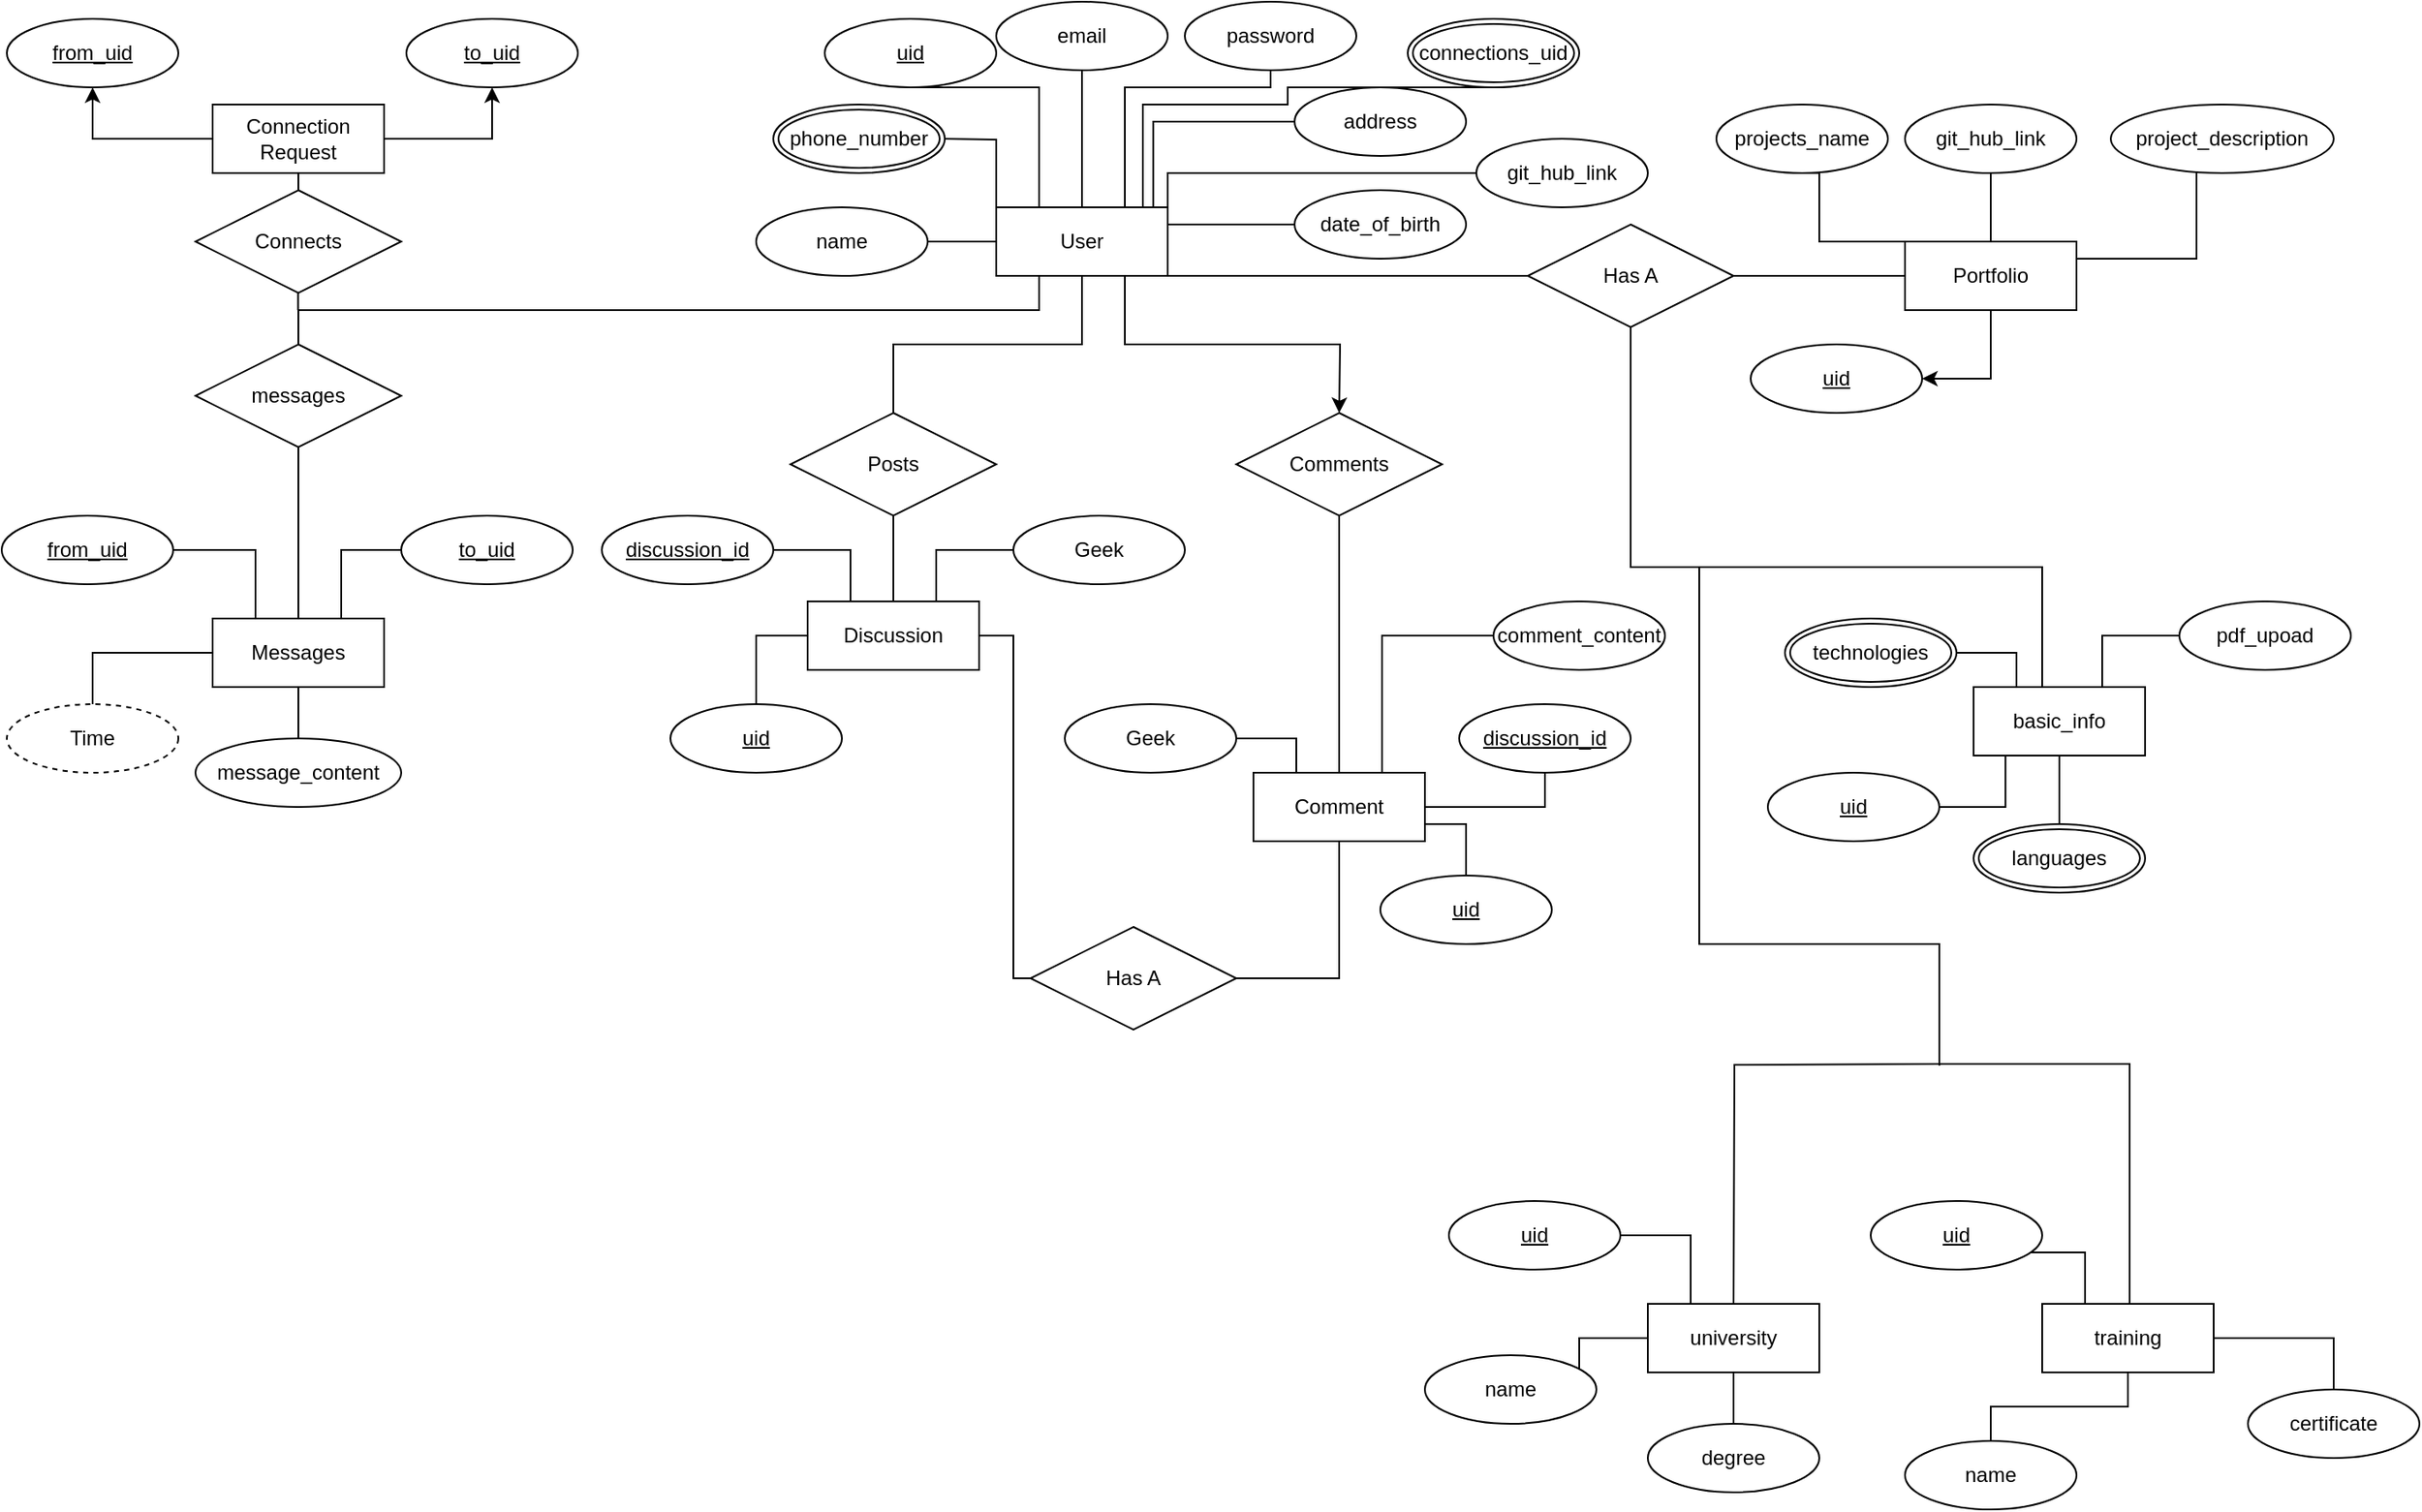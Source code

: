 <mxfile version="21.3.7" type="device">
  <diagram name="Page-1" id="XXXXXXX">
    <mxGraphModel dx="2327" dy="797" grid="1" gridSize="10" guides="1" tooltips="1" connect="1" arrows="1" fold="1" page="1" pageScale="1" pageWidth="827" pageHeight="1169" math="0" shadow="0">
      <root>
        <mxCell id="0" />
        <mxCell id="1" parent="0" />
        <mxCell id="LQN9AWiPK_mMYHDn1PlT-36" style="edgeStyle=orthogonalEdgeStyle;rounded=0;orthogonalLoop=1;jettySize=auto;html=1;endArrow=none;endFill=0;" edge="1" parent="1" source="LQN9AWiPK_mMYHDn1PlT-14" target="LQN9AWiPK_mMYHDn1PlT-35">
          <mxGeometry relative="1" as="geometry" />
        </mxCell>
        <mxCell id="LQN9AWiPK_mMYHDn1PlT-45" style="edgeStyle=orthogonalEdgeStyle;rounded=0;orthogonalLoop=1;jettySize=auto;html=1;exitX=0.75;exitY=1;exitDx=0;exitDy=0;" edge="1" parent="1" source="LQN9AWiPK_mMYHDn1PlT-14">
          <mxGeometry relative="1" as="geometry">
            <mxPoint x="390" y="250" as="targetPoint" />
          </mxGeometry>
        </mxCell>
        <mxCell id="LQN9AWiPK_mMYHDn1PlT-60" style="edgeStyle=orthogonalEdgeStyle;rounded=0;orthogonalLoop=1;jettySize=auto;html=1;exitX=1;exitY=0.5;exitDx=0;exitDy=0;" edge="1" parent="1" source="LQN9AWiPK_mMYHDn1PlT-61">
          <mxGeometry relative="1" as="geometry">
            <mxPoint x="600" y="170" as="targetPoint" />
            <Array as="points">
              <mxPoint x="290" y="170" />
              <mxPoint x="560" y="170" />
            </Array>
          </mxGeometry>
        </mxCell>
        <mxCell id="LQN9AWiPK_mMYHDn1PlT-130" style="edgeStyle=orthogonalEdgeStyle;rounded=0;orthogonalLoop=1;jettySize=auto;html=1;exitX=0.25;exitY=1;exitDx=0;exitDy=0;entryX=0.5;entryY=0;entryDx=0;entryDy=0;endArrow=none;endFill=0;" edge="1" parent="1" source="LQN9AWiPK_mMYHDn1PlT-14" target="LQN9AWiPK_mMYHDn1PlT-132">
          <mxGeometry relative="1" as="geometry">
            <mxPoint x="-290" y="210" as="targetPoint" />
            <Array as="points">
              <mxPoint x="215" y="190" />
              <mxPoint x="-217" y="190" />
            </Array>
          </mxGeometry>
        </mxCell>
        <mxCell id="LQN9AWiPK_mMYHDn1PlT-14" value="User" style="whiteSpace=wrap;html=1;align=center;" vertex="1" parent="1">
          <mxGeometry x="190" y="130" width="100" height="40" as="geometry" />
        </mxCell>
        <mxCell id="LQN9AWiPK_mMYHDn1PlT-16" style="edgeStyle=orthogonalEdgeStyle;rounded=0;orthogonalLoop=1;jettySize=auto;html=1;endArrow=none;endFill=0;" edge="1" parent="1" source="LQN9AWiPK_mMYHDn1PlT-15" target="LQN9AWiPK_mMYHDn1PlT-14">
          <mxGeometry relative="1" as="geometry" />
        </mxCell>
        <mxCell id="LQN9AWiPK_mMYHDn1PlT-15" value="name" style="ellipse;whiteSpace=wrap;html=1;align=center;" vertex="1" parent="1">
          <mxGeometry x="50" y="130" width="100" height="40" as="geometry" />
        </mxCell>
        <mxCell id="LQN9AWiPK_mMYHDn1PlT-18" style="edgeStyle=orthogonalEdgeStyle;rounded=0;orthogonalLoop=1;jettySize=auto;html=1;entryX=0;entryY=0;entryDx=0;entryDy=0;endArrow=none;endFill=0;" edge="1" parent="1" target="LQN9AWiPK_mMYHDn1PlT-14">
          <mxGeometry relative="1" as="geometry">
            <mxPoint x="160.0" y="90.034" as="sourcePoint" />
          </mxGeometry>
        </mxCell>
        <mxCell id="LQN9AWiPK_mMYHDn1PlT-23" style="edgeStyle=orthogonalEdgeStyle;rounded=0;orthogonalLoop=1;jettySize=auto;html=1;entryX=0.25;entryY=0;entryDx=0;entryDy=0;endArrow=none;endFill=0;" edge="1" parent="1" source="LQN9AWiPK_mMYHDn1PlT-19" target="LQN9AWiPK_mMYHDn1PlT-14">
          <mxGeometry relative="1" as="geometry">
            <Array as="points">
              <mxPoint x="215" y="60" />
            </Array>
          </mxGeometry>
        </mxCell>
        <mxCell id="LQN9AWiPK_mMYHDn1PlT-19" value="&lt;u&gt;uid&lt;/u&gt;" style="ellipse;whiteSpace=wrap;html=1;align=center;" vertex="1" parent="1">
          <mxGeometry x="90" y="20" width="100" height="40" as="geometry" />
        </mxCell>
        <mxCell id="LQN9AWiPK_mMYHDn1PlT-26" style="edgeStyle=orthogonalEdgeStyle;rounded=0;orthogonalLoop=1;jettySize=auto;html=1;endArrow=none;endFill=0;" edge="1" parent="1" source="LQN9AWiPK_mMYHDn1PlT-24" target="LQN9AWiPK_mMYHDn1PlT-14">
          <mxGeometry relative="1" as="geometry">
            <Array as="points">
              <mxPoint x="240" y="70" />
              <mxPoint x="240" y="70" />
            </Array>
          </mxGeometry>
        </mxCell>
        <mxCell id="LQN9AWiPK_mMYHDn1PlT-24" value="email" style="ellipse;whiteSpace=wrap;html=1;align=center;" vertex="1" parent="1">
          <mxGeometry x="190" y="10" width="100" height="40" as="geometry" />
        </mxCell>
        <mxCell id="LQN9AWiPK_mMYHDn1PlT-27" style="edgeStyle=orthogonalEdgeStyle;rounded=0;orthogonalLoop=1;jettySize=auto;html=1;entryX=0.75;entryY=0;entryDx=0;entryDy=0;endArrow=none;endFill=0;" edge="1" parent="1" source="LQN9AWiPK_mMYHDn1PlT-25" target="LQN9AWiPK_mMYHDn1PlT-14">
          <mxGeometry relative="1" as="geometry">
            <Array as="points">
              <mxPoint x="350" y="60" />
              <mxPoint x="265" y="60" />
            </Array>
          </mxGeometry>
        </mxCell>
        <mxCell id="LQN9AWiPK_mMYHDn1PlT-25" value="password" style="ellipse;whiteSpace=wrap;html=1;align=center;" vertex="1" parent="1">
          <mxGeometry x="300" y="10" width="100" height="40" as="geometry" />
        </mxCell>
        <mxCell id="LQN9AWiPK_mMYHDn1PlT-29" style="edgeStyle=orthogonalEdgeStyle;rounded=0;orthogonalLoop=1;jettySize=auto;html=1;entryX=0.916;entryY=0.004;entryDx=0;entryDy=0;entryPerimeter=0;endArrow=none;endFill=0;" edge="1" parent="1" source="LQN9AWiPK_mMYHDn1PlT-28" target="LQN9AWiPK_mMYHDn1PlT-14">
          <mxGeometry relative="1" as="geometry" />
        </mxCell>
        <mxCell id="LQN9AWiPK_mMYHDn1PlT-28" value="address" style="ellipse;whiteSpace=wrap;html=1;align=center;" vertex="1" parent="1">
          <mxGeometry x="364" y="60" width="100" height="40" as="geometry" />
        </mxCell>
        <mxCell id="LQN9AWiPK_mMYHDn1PlT-32" style="edgeStyle=orthogonalEdgeStyle;rounded=0;orthogonalLoop=1;jettySize=auto;html=1;entryX=1;entryY=0.25;entryDx=0;entryDy=0;endArrow=none;endFill=0;" edge="1" parent="1" source="LQN9AWiPK_mMYHDn1PlT-30" target="LQN9AWiPK_mMYHDn1PlT-14">
          <mxGeometry relative="1" as="geometry" />
        </mxCell>
        <mxCell id="LQN9AWiPK_mMYHDn1PlT-30" value="date_of_birth" style="ellipse;whiteSpace=wrap;html=1;align=center;" vertex="1" parent="1">
          <mxGeometry x="364" y="120" width="100" height="40" as="geometry" />
        </mxCell>
        <mxCell id="LQN9AWiPK_mMYHDn1PlT-34" value="phone_number" style="ellipse;shape=doubleEllipse;margin=3;whiteSpace=wrap;html=1;align=center;" vertex="1" parent="1">
          <mxGeometry x="60" y="70" width="100" height="40" as="geometry" />
        </mxCell>
        <mxCell id="LQN9AWiPK_mMYHDn1PlT-40" style="edgeStyle=orthogonalEdgeStyle;rounded=0;orthogonalLoop=1;jettySize=auto;html=1;endArrow=none;endFill=0;" edge="1" parent="1" source="LQN9AWiPK_mMYHDn1PlT-35" target="LQN9AWiPK_mMYHDn1PlT-39">
          <mxGeometry relative="1" as="geometry" />
        </mxCell>
        <mxCell id="LQN9AWiPK_mMYHDn1PlT-35" value="Posts" style="shape=rhombus;perimeter=rhombusPerimeter;whiteSpace=wrap;html=1;align=center;" vertex="1" parent="1">
          <mxGeometry x="70" y="250" width="120" height="60" as="geometry" />
        </mxCell>
        <mxCell id="LQN9AWiPK_mMYHDn1PlT-39" value="Discussion" style="whiteSpace=wrap;html=1;align=center;" vertex="1" parent="1">
          <mxGeometry x="80" y="360" width="100" height="40" as="geometry" />
        </mxCell>
        <mxCell id="LQN9AWiPK_mMYHDn1PlT-42" style="edgeStyle=orthogonalEdgeStyle;rounded=0;orthogonalLoop=1;jettySize=auto;html=1;entryX=0.75;entryY=0;entryDx=0;entryDy=0;endArrow=none;endFill=0;" edge="1" parent="1" source="LQN9AWiPK_mMYHDn1PlT-41" target="LQN9AWiPK_mMYHDn1PlT-39">
          <mxGeometry relative="1" as="geometry" />
        </mxCell>
        <mxCell id="LQN9AWiPK_mMYHDn1PlT-41" value="Geek" style="ellipse;whiteSpace=wrap;html=1;align=center;" vertex="1" parent="1">
          <mxGeometry x="200" y="310" width="100" height="40" as="geometry" />
        </mxCell>
        <mxCell id="LQN9AWiPK_mMYHDn1PlT-48" style="edgeStyle=orthogonalEdgeStyle;rounded=0;orthogonalLoop=1;jettySize=auto;html=1;endArrow=none;endFill=0;" edge="1" parent="1" source="LQN9AWiPK_mMYHDn1PlT-46" target="LQN9AWiPK_mMYHDn1PlT-47">
          <mxGeometry relative="1" as="geometry" />
        </mxCell>
        <mxCell id="LQN9AWiPK_mMYHDn1PlT-46" value="Comments" style="shape=rhombus;perimeter=rhombusPerimeter;whiteSpace=wrap;html=1;align=center;" vertex="1" parent="1">
          <mxGeometry x="330" y="250" width="120" height="60" as="geometry" />
        </mxCell>
        <mxCell id="LQN9AWiPK_mMYHDn1PlT-50" style="edgeStyle=orthogonalEdgeStyle;rounded=0;orthogonalLoop=1;jettySize=auto;html=1;entryX=0.5;entryY=1;entryDx=0;entryDy=0;endArrow=none;endFill=0;" edge="1" parent="1" source="LQN9AWiPK_mMYHDn1PlT-47" target="LQN9AWiPK_mMYHDn1PlT-49">
          <mxGeometry relative="1" as="geometry" />
        </mxCell>
        <mxCell id="LQN9AWiPK_mMYHDn1PlT-52" style="edgeStyle=orthogonalEdgeStyle;rounded=0;orthogonalLoop=1;jettySize=auto;html=1;exitX=0.75;exitY=0;exitDx=0;exitDy=0;" edge="1" parent="1" source="LQN9AWiPK_mMYHDn1PlT-47">
          <mxGeometry relative="1" as="geometry">
            <mxPoint x="490" y="380" as="targetPoint" />
            <Array as="points">
              <mxPoint x="415" y="380" />
              <mxPoint x="480" y="380" />
            </Array>
          </mxGeometry>
        </mxCell>
        <mxCell id="LQN9AWiPK_mMYHDn1PlT-55" style="edgeStyle=orthogonalEdgeStyle;rounded=0;orthogonalLoop=1;jettySize=auto;html=1;exitX=0.25;exitY=0;exitDx=0;exitDy=0;entryX=1;entryY=0.5;entryDx=0;entryDy=0;endArrow=none;endFill=0;" edge="1" parent="1" source="LQN9AWiPK_mMYHDn1PlT-47" target="LQN9AWiPK_mMYHDn1PlT-54">
          <mxGeometry relative="1" as="geometry" />
        </mxCell>
        <mxCell id="LQN9AWiPK_mMYHDn1PlT-47" value="Comment" style="whiteSpace=wrap;html=1;align=center;" vertex="1" parent="1">
          <mxGeometry x="340" y="460" width="100" height="40" as="geometry" />
        </mxCell>
        <mxCell id="LQN9AWiPK_mMYHDn1PlT-49" value="&lt;u&gt;discussion_id&lt;/u&gt;" style="ellipse;whiteSpace=wrap;html=1;align=center;" vertex="1" parent="1">
          <mxGeometry x="460" y="420" width="100" height="40" as="geometry" />
        </mxCell>
        <mxCell id="LQN9AWiPK_mMYHDn1PlT-53" value="comment_content" style="ellipse;whiteSpace=wrap;html=1;align=center;" vertex="1" parent="1">
          <mxGeometry x="480" y="360" width="100" height="40" as="geometry" />
        </mxCell>
        <mxCell id="LQN9AWiPK_mMYHDn1PlT-54" value="Geek" style="ellipse;whiteSpace=wrap;html=1;align=center;" vertex="1" parent="1">
          <mxGeometry x="230" y="420" width="100" height="40" as="geometry" />
        </mxCell>
        <mxCell id="LQN9AWiPK_mMYHDn1PlT-58" value="" style="edgeStyle=orthogonalEdgeStyle;rounded=0;orthogonalLoop=1;jettySize=auto;html=1;entryX=0;entryY=0.5;entryDx=0;entryDy=0;endArrow=none;endFill=0;" edge="1" parent="1" source="LQN9AWiPK_mMYHDn1PlT-39" target="LQN9AWiPK_mMYHDn1PlT-57">
          <mxGeometry relative="1" as="geometry">
            <mxPoint x="390" y="500" as="targetPoint" />
            <mxPoint x="120" y="400" as="sourcePoint" />
            <Array as="points">
              <mxPoint x="200" y="380" />
              <mxPoint x="200" y="580" />
            </Array>
          </mxGeometry>
        </mxCell>
        <mxCell id="LQN9AWiPK_mMYHDn1PlT-59" style="edgeStyle=orthogonalEdgeStyle;rounded=0;orthogonalLoop=1;jettySize=auto;html=1;entryX=0.5;entryY=1;entryDx=0;entryDy=0;endArrow=none;endFill=0;" edge="1" parent="1" source="LQN9AWiPK_mMYHDn1PlT-57" target="LQN9AWiPK_mMYHDn1PlT-47">
          <mxGeometry relative="1" as="geometry" />
        </mxCell>
        <mxCell id="LQN9AWiPK_mMYHDn1PlT-57" value="Has A" style="shape=rhombus;perimeter=rhombusPerimeter;whiteSpace=wrap;html=1;align=center;" vertex="1" parent="1">
          <mxGeometry x="210" y="550" width="120" height="60" as="geometry" />
        </mxCell>
        <mxCell id="LQN9AWiPK_mMYHDn1PlT-64" style="edgeStyle=orthogonalEdgeStyle;rounded=0;orthogonalLoop=1;jettySize=auto;html=1;endArrow=none;endFill=0;" edge="1" parent="1" source="LQN9AWiPK_mMYHDn1PlT-61" target="LQN9AWiPK_mMYHDn1PlT-63">
          <mxGeometry relative="1" as="geometry" />
        </mxCell>
        <mxCell id="LQN9AWiPK_mMYHDn1PlT-75" style="edgeStyle=orthogonalEdgeStyle;rounded=0;orthogonalLoop=1;jettySize=auto;html=1;entryX=0;entryY=0.5;entryDx=0;entryDy=0;" edge="1" parent="1" source="LQN9AWiPK_mMYHDn1PlT-61" target="LQN9AWiPK_mMYHDn1PlT-74">
          <mxGeometry relative="1" as="geometry">
            <Array as="points">
              <mxPoint x="560" y="340" />
              <mxPoint x="800" y="340" />
              <mxPoint x="800" y="430" />
            </Array>
          </mxGeometry>
        </mxCell>
        <mxCell id="LQN9AWiPK_mMYHDn1PlT-61" value="Has A" style="shape=rhombus;perimeter=rhombusPerimeter;whiteSpace=wrap;html=1;align=center;" vertex="1" parent="1">
          <mxGeometry x="500" y="140" width="120" height="60" as="geometry" />
        </mxCell>
        <mxCell id="LQN9AWiPK_mMYHDn1PlT-69" style="edgeStyle=orthogonalEdgeStyle;rounded=0;orthogonalLoop=1;jettySize=auto;html=1;exitX=0.25;exitY=0;exitDx=0;exitDy=0;entryX=0.5;entryY=1;entryDx=0;entryDy=0;endArrow=none;endFill=0;" edge="1" parent="1" source="LQN9AWiPK_mMYHDn1PlT-63" target="LQN9AWiPK_mMYHDn1PlT-68">
          <mxGeometry relative="1" as="geometry">
            <Array as="points">
              <mxPoint x="670" y="150" />
              <mxPoint x="670" y="110" />
            </Array>
          </mxGeometry>
        </mxCell>
        <mxCell id="LQN9AWiPK_mMYHDn1PlT-120" style="edgeStyle=orthogonalEdgeStyle;rounded=0;orthogonalLoop=1;jettySize=auto;html=1;entryX=1;entryY=0.5;entryDx=0;entryDy=0;" edge="1" parent="1" source="LQN9AWiPK_mMYHDn1PlT-63" target="LQN9AWiPK_mMYHDn1PlT-119">
          <mxGeometry relative="1" as="geometry" />
        </mxCell>
        <mxCell id="LQN9AWiPK_mMYHDn1PlT-63" value="Portfolio" style="whiteSpace=wrap;html=1;align=center;" vertex="1" parent="1">
          <mxGeometry x="720" y="150" width="100" height="40" as="geometry" />
        </mxCell>
        <mxCell id="LQN9AWiPK_mMYHDn1PlT-67" style="edgeStyle=orthogonalEdgeStyle;rounded=0;orthogonalLoop=1;jettySize=auto;html=1;entryX=1.001;entryY=0.016;entryDx=0;entryDy=0;entryPerimeter=0;endArrow=none;endFill=0;" edge="1" parent="1" source="LQN9AWiPK_mMYHDn1PlT-65" target="LQN9AWiPK_mMYHDn1PlT-14">
          <mxGeometry relative="1" as="geometry">
            <Array as="points">
              <mxPoint x="290" y="110" />
              <mxPoint x="290" y="131" />
            </Array>
          </mxGeometry>
        </mxCell>
        <mxCell id="LQN9AWiPK_mMYHDn1PlT-65" value="git_hub_link" style="ellipse;whiteSpace=wrap;html=1;align=center;" vertex="1" parent="1">
          <mxGeometry x="470" y="90" width="100" height="40" as="geometry" />
        </mxCell>
        <mxCell id="LQN9AWiPK_mMYHDn1PlT-68" value="projects_name" style="ellipse;whiteSpace=wrap;html=1;align=center;" vertex="1" parent="1">
          <mxGeometry x="610" y="70" width="100" height="40" as="geometry" />
        </mxCell>
        <mxCell id="LQN9AWiPK_mMYHDn1PlT-71" style="edgeStyle=orthogonalEdgeStyle;rounded=0;orthogonalLoop=1;jettySize=auto;html=1;endArrow=none;endFill=0;" edge="1" parent="1" source="LQN9AWiPK_mMYHDn1PlT-70" target="LQN9AWiPK_mMYHDn1PlT-63">
          <mxGeometry relative="1" as="geometry" />
        </mxCell>
        <mxCell id="LQN9AWiPK_mMYHDn1PlT-70" value="git_hub_link" style="ellipse;whiteSpace=wrap;html=1;align=center;" vertex="1" parent="1">
          <mxGeometry x="720" y="70" width="100" height="40" as="geometry" />
        </mxCell>
        <mxCell id="LQN9AWiPK_mMYHDn1PlT-73" style="edgeStyle=orthogonalEdgeStyle;rounded=0;orthogonalLoop=1;jettySize=auto;html=1;entryX=1;entryY=0.25;entryDx=0;entryDy=0;endArrow=none;endFill=0;" edge="1" parent="1" source="LQN9AWiPK_mMYHDn1PlT-72" target="LQN9AWiPK_mMYHDn1PlT-63">
          <mxGeometry relative="1" as="geometry">
            <Array as="points">
              <mxPoint x="890" y="160" />
            </Array>
          </mxGeometry>
        </mxCell>
        <mxCell id="LQN9AWiPK_mMYHDn1PlT-72" value="project_description" style="ellipse;whiteSpace=wrap;html=1;align=center;" vertex="1" parent="1">
          <mxGeometry x="840" y="70" width="130" height="40" as="geometry" />
        </mxCell>
        <mxCell id="LQN9AWiPK_mMYHDn1PlT-91" style="edgeStyle=orthogonalEdgeStyle;rounded=0;orthogonalLoop=1;jettySize=auto;html=1;endArrow=none;endFill=0;" edge="1" parent="1" source="LQN9AWiPK_mMYHDn1PlT-74">
          <mxGeometry relative="1" as="geometry">
            <mxPoint x="740" y="630" as="targetPoint" />
            <Array as="points">
              <mxPoint x="800" y="340" />
              <mxPoint x="600" y="340" />
              <mxPoint x="600" y="560" />
              <mxPoint x="740" y="560" />
            </Array>
          </mxGeometry>
        </mxCell>
        <mxCell id="LQN9AWiPK_mMYHDn1PlT-74" value="basic_info" style="whiteSpace=wrap;html=1;align=center;" vertex="1" parent="1">
          <mxGeometry x="760" y="410" width="100" height="40" as="geometry" />
        </mxCell>
        <mxCell id="LQN9AWiPK_mMYHDn1PlT-112" style="edgeStyle=orthogonalEdgeStyle;rounded=0;orthogonalLoop=1;jettySize=auto;html=1;entryX=0.75;entryY=0;entryDx=0;entryDy=0;endArrow=none;endFill=0;" edge="1" parent="1" source="LQN9AWiPK_mMYHDn1PlT-83" target="LQN9AWiPK_mMYHDn1PlT-74">
          <mxGeometry relative="1" as="geometry" />
        </mxCell>
        <mxCell id="LQN9AWiPK_mMYHDn1PlT-83" value="pdf_upoad" style="ellipse;whiteSpace=wrap;html=1;align=center;" vertex="1" parent="1">
          <mxGeometry x="880" y="360" width="100" height="40" as="geometry" />
        </mxCell>
        <mxCell id="LQN9AWiPK_mMYHDn1PlT-113" style="edgeStyle=orthogonalEdgeStyle;rounded=0;orthogonalLoop=1;jettySize=auto;html=1;endArrow=none;endFill=0;" edge="1" parent="1" source="LQN9AWiPK_mMYHDn1PlT-85" target="LQN9AWiPK_mMYHDn1PlT-74">
          <mxGeometry relative="1" as="geometry" />
        </mxCell>
        <mxCell id="LQN9AWiPK_mMYHDn1PlT-85" value="languages" style="ellipse;shape=doubleEllipse;margin=3;whiteSpace=wrap;html=1;align=center;" vertex="1" parent="1">
          <mxGeometry x="760" y="490" width="100" height="40" as="geometry" />
        </mxCell>
        <mxCell id="LQN9AWiPK_mMYHDn1PlT-114" style="edgeStyle=orthogonalEdgeStyle;rounded=0;orthogonalLoop=1;jettySize=auto;html=1;entryX=0.25;entryY=0;entryDx=0;entryDy=0;endArrow=none;endFill=0;" edge="1" parent="1" source="LQN9AWiPK_mMYHDn1PlT-89" target="LQN9AWiPK_mMYHDn1PlT-74">
          <mxGeometry relative="1" as="geometry" />
        </mxCell>
        <mxCell id="LQN9AWiPK_mMYHDn1PlT-89" value="technologies" style="ellipse;shape=doubleEllipse;margin=3;whiteSpace=wrap;html=1;align=center;" vertex="1" parent="1">
          <mxGeometry x="650" y="370" width="100" height="40" as="geometry" />
        </mxCell>
        <mxCell id="LQN9AWiPK_mMYHDn1PlT-94" style="edgeStyle=orthogonalEdgeStyle;rounded=0;orthogonalLoop=1;jettySize=auto;html=1;endArrow=none;endFill=0;" edge="1" parent="1">
          <mxGeometry relative="1" as="geometry">
            <mxPoint x="620" y="770" as="targetPoint" />
            <mxPoint x="740" y="630" as="sourcePoint" />
          </mxGeometry>
        </mxCell>
        <mxCell id="LQN9AWiPK_mMYHDn1PlT-95" style="edgeStyle=orthogonalEdgeStyle;rounded=0;orthogonalLoop=1;jettySize=auto;html=1;endArrow=none;endFill=0;" edge="1" parent="1">
          <mxGeometry relative="1" as="geometry">
            <mxPoint x="850" y="770" as="targetPoint" />
            <mxPoint x="740" y="631" as="sourcePoint" />
            <Array as="points">
              <mxPoint x="740" y="630" />
              <mxPoint x="851" y="630" />
              <mxPoint x="851" y="770" />
            </Array>
          </mxGeometry>
        </mxCell>
        <mxCell id="LQN9AWiPK_mMYHDn1PlT-96" value="&lt;div&gt;university&lt;/div&gt;" style="whiteSpace=wrap;html=1;align=center;" vertex="1" parent="1">
          <mxGeometry x="570" y="770" width="100" height="40" as="geometry" />
        </mxCell>
        <mxCell id="LQN9AWiPK_mMYHDn1PlT-103" style="edgeStyle=orthogonalEdgeStyle;rounded=0;orthogonalLoop=1;jettySize=auto;html=1;entryX=0;entryY=0.5;entryDx=0;entryDy=0;endArrow=none;endFill=0;" edge="1" parent="1" source="LQN9AWiPK_mMYHDn1PlT-99" target="LQN9AWiPK_mMYHDn1PlT-96">
          <mxGeometry relative="1" as="geometry">
            <Array as="points">
              <mxPoint x="530" y="790" />
            </Array>
          </mxGeometry>
        </mxCell>
        <mxCell id="LQN9AWiPK_mMYHDn1PlT-99" value="name" style="ellipse;whiteSpace=wrap;html=1;align=center;" vertex="1" parent="1">
          <mxGeometry x="440" y="800" width="100" height="40" as="geometry" />
        </mxCell>
        <mxCell id="LQN9AWiPK_mMYHDn1PlT-104" style="edgeStyle=orthogonalEdgeStyle;rounded=0;orthogonalLoop=1;jettySize=auto;html=1;endArrow=none;endFill=0;" edge="1" parent="1" source="LQN9AWiPK_mMYHDn1PlT-100" target="LQN9AWiPK_mMYHDn1PlT-96">
          <mxGeometry relative="1" as="geometry" />
        </mxCell>
        <mxCell id="LQN9AWiPK_mMYHDn1PlT-100" value="degree" style="ellipse;whiteSpace=wrap;html=1;align=center;" vertex="1" parent="1">
          <mxGeometry x="570" y="840" width="100" height="40" as="geometry" />
        </mxCell>
        <mxCell id="LQN9AWiPK_mMYHDn1PlT-102" style="edgeStyle=orthogonalEdgeStyle;rounded=0;orthogonalLoop=1;jettySize=auto;html=1;entryX=0.25;entryY=0;entryDx=0;entryDy=0;endArrow=none;endFill=0;" edge="1" parent="1" source="LQN9AWiPK_mMYHDn1PlT-101" target="LQN9AWiPK_mMYHDn1PlT-96">
          <mxGeometry relative="1" as="geometry" />
        </mxCell>
        <mxCell id="LQN9AWiPK_mMYHDn1PlT-101" value="uid" style="ellipse;whiteSpace=wrap;html=1;align=center;fontStyle=4;" vertex="1" parent="1">
          <mxGeometry x="454" y="710" width="100" height="40" as="geometry" />
        </mxCell>
        <mxCell id="LQN9AWiPK_mMYHDn1PlT-108" style="edgeStyle=orthogonalEdgeStyle;rounded=0;orthogonalLoop=1;jettySize=auto;html=1;endArrow=none;endFill=0;" edge="1" parent="1" source="LQN9AWiPK_mMYHDn1PlT-105" target="LQN9AWiPK_mMYHDn1PlT-106">
          <mxGeometry relative="1" as="geometry" />
        </mxCell>
        <mxCell id="LQN9AWiPK_mMYHDn1PlT-109" style="edgeStyle=orthogonalEdgeStyle;rounded=0;orthogonalLoop=1;jettySize=auto;html=1;entryX=0.5;entryY=0;entryDx=0;entryDy=0;endArrow=none;endFill=0;" edge="1" parent="1" source="LQN9AWiPK_mMYHDn1PlT-105" target="LQN9AWiPK_mMYHDn1PlT-107">
          <mxGeometry relative="1" as="geometry" />
        </mxCell>
        <mxCell id="LQN9AWiPK_mMYHDn1PlT-105" value="training" style="whiteSpace=wrap;html=1;align=center;" vertex="1" parent="1">
          <mxGeometry x="800" y="770" width="100" height="40" as="geometry" />
        </mxCell>
        <mxCell id="LQN9AWiPK_mMYHDn1PlT-106" value="name" style="ellipse;whiteSpace=wrap;html=1;align=center;" vertex="1" parent="1">
          <mxGeometry x="720" y="850" width="100" height="40" as="geometry" />
        </mxCell>
        <mxCell id="LQN9AWiPK_mMYHDn1PlT-107" value="certificate" style="ellipse;whiteSpace=wrap;html=1;align=center;" vertex="1" parent="1">
          <mxGeometry x="920" y="820" width="100" height="40" as="geometry" />
        </mxCell>
        <mxCell id="LQN9AWiPK_mMYHDn1PlT-111" style="edgeStyle=orthogonalEdgeStyle;rounded=0;orthogonalLoop=1;jettySize=auto;html=1;entryX=0.25;entryY=0;entryDx=0;entryDy=0;endArrow=none;endFill=0;" edge="1" parent="1" source="LQN9AWiPK_mMYHDn1PlT-110" target="LQN9AWiPK_mMYHDn1PlT-105">
          <mxGeometry relative="1" as="geometry">
            <Array as="points">
              <mxPoint x="825" y="740" />
            </Array>
          </mxGeometry>
        </mxCell>
        <mxCell id="LQN9AWiPK_mMYHDn1PlT-110" value="uid" style="ellipse;whiteSpace=wrap;html=1;align=center;fontStyle=4;" vertex="1" parent="1">
          <mxGeometry x="700" y="710" width="100" height="40" as="geometry" />
        </mxCell>
        <mxCell id="LQN9AWiPK_mMYHDn1PlT-118" style="edgeStyle=orthogonalEdgeStyle;rounded=0;orthogonalLoop=1;jettySize=auto;html=1;entryX=0.186;entryY=0.993;entryDx=0;entryDy=0;entryPerimeter=0;endArrow=none;endFill=0;" edge="1" parent="1" source="LQN9AWiPK_mMYHDn1PlT-117" target="LQN9AWiPK_mMYHDn1PlT-74">
          <mxGeometry relative="1" as="geometry" />
        </mxCell>
        <mxCell id="LQN9AWiPK_mMYHDn1PlT-117" value="&lt;u&gt;uid&lt;/u&gt;" style="ellipse;whiteSpace=wrap;html=1;align=center;" vertex="1" parent="1">
          <mxGeometry x="640" y="460" width="100" height="40" as="geometry" />
        </mxCell>
        <mxCell id="LQN9AWiPK_mMYHDn1PlT-119" value="&lt;u&gt;uid&lt;/u&gt;" style="ellipse;whiteSpace=wrap;html=1;align=center;" vertex="1" parent="1">
          <mxGeometry x="630" y="210" width="100" height="40" as="geometry" />
        </mxCell>
        <mxCell id="LQN9AWiPK_mMYHDn1PlT-123" style="edgeStyle=orthogonalEdgeStyle;rounded=0;orthogonalLoop=1;jettySize=auto;html=1;entryX=0;entryY=0.5;entryDx=0;entryDy=0;endArrow=none;endFill=0;" edge="1" parent="1" source="LQN9AWiPK_mMYHDn1PlT-122" target="LQN9AWiPK_mMYHDn1PlT-39">
          <mxGeometry relative="1" as="geometry" />
        </mxCell>
        <mxCell id="LQN9AWiPK_mMYHDn1PlT-122" value="&lt;u&gt;uid&lt;/u&gt;" style="ellipse;whiteSpace=wrap;html=1;align=center;" vertex="1" parent="1">
          <mxGeometry y="420" width="100" height="40" as="geometry" />
        </mxCell>
        <mxCell id="LQN9AWiPK_mMYHDn1PlT-125" style="edgeStyle=orthogonalEdgeStyle;rounded=0;orthogonalLoop=1;jettySize=auto;html=1;entryX=0.25;entryY=0;entryDx=0;entryDy=0;endArrow=none;endFill=0;" edge="1" parent="1" source="LQN9AWiPK_mMYHDn1PlT-124" target="LQN9AWiPK_mMYHDn1PlT-39">
          <mxGeometry relative="1" as="geometry">
            <mxPoint x="100" y="340" as="targetPoint" />
          </mxGeometry>
        </mxCell>
        <mxCell id="LQN9AWiPK_mMYHDn1PlT-124" value="&lt;u&gt;discussion_id&lt;/u&gt;" style="ellipse;whiteSpace=wrap;html=1;align=center;" vertex="1" parent="1">
          <mxGeometry x="-40" y="310" width="100" height="40" as="geometry" />
        </mxCell>
        <mxCell id="LQN9AWiPK_mMYHDn1PlT-129" style="edgeStyle=orthogonalEdgeStyle;rounded=0;orthogonalLoop=1;jettySize=auto;html=1;entryX=1;entryY=0.75;entryDx=0;entryDy=0;endArrow=none;endFill=0;" edge="1" parent="1" source="LQN9AWiPK_mMYHDn1PlT-126" target="LQN9AWiPK_mMYHDn1PlT-47">
          <mxGeometry relative="1" as="geometry" />
        </mxCell>
        <mxCell id="LQN9AWiPK_mMYHDn1PlT-126" value="&lt;u&gt;uid&lt;/u&gt;" style="ellipse;whiteSpace=wrap;html=1;align=center;" vertex="1" parent="1">
          <mxGeometry x="414" y="520" width="100" height="40" as="geometry" />
        </mxCell>
        <mxCell id="LQN9AWiPK_mMYHDn1PlT-134" style="edgeStyle=orthogonalEdgeStyle;rounded=0;orthogonalLoop=1;jettySize=auto;html=1;endArrow=none;endFill=0;" edge="1" parent="1" source="LQN9AWiPK_mMYHDn1PlT-132">
          <mxGeometry relative="1" as="geometry">
            <mxPoint x="-217" y="370" as="targetPoint" />
          </mxGeometry>
        </mxCell>
        <mxCell id="LQN9AWiPK_mMYHDn1PlT-132" value="messages" style="shape=rhombus;perimeter=rhombusPerimeter;whiteSpace=wrap;html=1;align=center;" vertex="1" parent="1">
          <mxGeometry x="-277" y="210" width="120" height="60" as="geometry" />
        </mxCell>
        <mxCell id="LQN9AWiPK_mMYHDn1PlT-142" style="edgeStyle=orthogonalEdgeStyle;rounded=0;orthogonalLoop=1;jettySize=auto;html=1;entryX=0.25;entryY=0;entryDx=0;entryDy=0;endArrow=none;endFill=0;" edge="1" parent="1" source="LQN9AWiPK_mMYHDn1PlT-135" target="LQN9AWiPK_mMYHDn1PlT-139">
          <mxGeometry relative="1" as="geometry" />
        </mxCell>
        <mxCell id="LQN9AWiPK_mMYHDn1PlT-135" value="&lt;u&gt;from_uid&lt;/u&gt;" style="ellipse;whiteSpace=wrap;html=1;align=center;" vertex="1" parent="1">
          <mxGeometry x="-390" y="310" width="100" height="40" as="geometry" />
        </mxCell>
        <mxCell id="LQN9AWiPK_mMYHDn1PlT-141" style="edgeStyle=orthogonalEdgeStyle;rounded=0;orthogonalLoop=1;jettySize=auto;html=1;entryX=0.75;entryY=0;entryDx=0;entryDy=0;endArrow=none;endFill=0;" edge="1" parent="1" source="LQN9AWiPK_mMYHDn1PlT-137" target="LQN9AWiPK_mMYHDn1PlT-139">
          <mxGeometry relative="1" as="geometry" />
        </mxCell>
        <mxCell id="LQN9AWiPK_mMYHDn1PlT-137" value="&lt;u&gt;to_uid&lt;/u&gt;" style="ellipse;whiteSpace=wrap;html=1;align=center;" vertex="1" parent="1">
          <mxGeometry x="-157" y="310" width="100" height="40" as="geometry" />
        </mxCell>
        <mxCell id="LQN9AWiPK_mMYHDn1PlT-138" value="message_content" style="ellipse;whiteSpace=wrap;html=1;align=center;" vertex="1" parent="1">
          <mxGeometry x="-277" y="440" width="120" height="40" as="geometry" />
        </mxCell>
        <mxCell id="LQN9AWiPK_mMYHDn1PlT-140" style="edgeStyle=orthogonalEdgeStyle;rounded=0;orthogonalLoop=1;jettySize=auto;html=1;endArrow=none;endFill=0;" edge="1" parent="1" source="LQN9AWiPK_mMYHDn1PlT-139" target="LQN9AWiPK_mMYHDn1PlT-138">
          <mxGeometry relative="1" as="geometry" />
        </mxCell>
        <mxCell id="LQN9AWiPK_mMYHDn1PlT-145" style="edgeStyle=orthogonalEdgeStyle;rounded=0;orthogonalLoop=1;jettySize=auto;html=1;endArrow=none;endFill=0;" edge="1" parent="1" source="LQN9AWiPK_mMYHDn1PlT-139" target="LQN9AWiPK_mMYHDn1PlT-144">
          <mxGeometry relative="1" as="geometry" />
        </mxCell>
        <mxCell id="LQN9AWiPK_mMYHDn1PlT-139" value="Messages" style="whiteSpace=wrap;html=1;align=center;" vertex="1" parent="1">
          <mxGeometry x="-267" y="370" width="100" height="40" as="geometry" />
        </mxCell>
        <mxCell id="LQN9AWiPK_mMYHDn1PlT-144" value="Time" style="ellipse;whiteSpace=wrap;html=1;align=center;dashed=1;" vertex="1" parent="1">
          <mxGeometry x="-387" y="420" width="100" height="40" as="geometry" />
        </mxCell>
        <mxCell id="LQN9AWiPK_mMYHDn1PlT-157" style="edgeStyle=orthogonalEdgeStyle;rounded=0;orthogonalLoop=1;jettySize=auto;html=1;endArrow=none;endFill=0;" edge="1" parent="1" source="LQN9AWiPK_mMYHDn1PlT-163">
          <mxGeometry relative="1" as="geometry">
            <mxPoint x="-217" y="110" as="targetPoint" />
            <mxPoint x="-217.17" y="190" as="sourcePoint" />
            <Array as="points" />
          </mxGeometry>
        </mxCell>
        <mxCell id="LQN9AWiPK_mMYHDn1PlT-161" style="edgeStyle=orthogonalEdgeStyle;rounded=0;orthogonalLoop=1;jettySize=auto;html=1;entryX=0.5;entryY=1;entryDx=0;entryDy=0;" edge="1" parent="1" source="LQN9AWiPK_mMYHDn1PlT-158" target="LQN9AWiPK_mMYHDn1PlT-159">
          <mxGeometry relative="1" as="geometry" />
        </mxCell>
        <mxCell id="LQN9AWiPK_mMYHDn1PlT-162" style="edgeStyle=orthogonalEdgeStyle;rounded=0;orthogonalLoop=1;jettySize=auto;html=1;" edge="1" parent="1" source="LQN9AWiPK_mMYHDn1PlT-158" target="LQN9AWiPK_mMYHDn1PlT-160">
          <mxGeometry relative="1" as="geometry" />
        </mxCell>
        <mxCell id="LQN9AWiPK_mMYHDn1PlT-158" value="Connection Request" style="whiteSpace=wrap;html=1;align=center;" vertex="1" parent="1">
          <mxGeometry x="-267" y="70" width="100" height="40" as="geometry" />
        </mxCell>
        <mxCell id="LQN9AWiPK_mMYHDn1PlT-159" value="&lt;u&gt;from_uid&lt;/u&gt;" style="ellipse;whiteSpace=wrap;html=1;align=center;" vertex="1" parent="1">
          <mxGeometry x="-387" y="20" width="100" height="40" as="geometry" />
        </mxCell>
        <mxCell id="LQN9AWiPK_mMYHDn1PlT-160" value="&lt;u&gt;to_uid&lt;/u&gt;" style="ellipse;whiteSpace=wrap;html=1;align=center;" vertex="1" parent="1">
          <mxGeometry x="-154" y="20" width="100" height="40" as="geometry" />
        </mxCell>
        <mxCell id="LQN9AWiPK_mMYHDn1PlT-164" value="" style="edgeStyle=orthogonalEdgeStyle;rounded=0;orthogonalLoop=1;jettySize=auto;html=1;endArrow=none;endFill=0;" edge="1" parent="1" target="LQN9AWiPK_mMYHDn1PlT-163">
          <mxGeometry relative="1" as="geometry">
            <mxPoint x="-217" y="110" as="targetPoint" />
            <mxPoint x="-217.17" y="190" as="sourcePoint" />
            <Array as="points">
              <mxPoint x="-217.17" y="170" />
            </Array>
          </mxGeometry>
        </mxCell>
        <mxCell id="LQN9AWiPK_mMYHDn1PlT-163" value="Connects" style="shape=rhombus;perimeter=rhombusPerimeter;whiteSpace=wrap;html=1;align=center;" vertex="1" parent="1">
          <mxGeometry x="-277" y="120" width="120" height="60" as="geometry" />
        </mxCell>
        <mxCell id="LQN9AWiPK_mMYHDn1PlT-167" style="edgeStyle=orthogonalEdgeStyle;rounded=0;orthogonalLoop=1;jettySize=auto;html=1;entryX=0.855;entryY=0.005;entryDx=0;entryDy=0;entryPerimeter=0;endArrow=none;endFill=0;" edge="1" parent="1" source="LQN9AWiPK_mMYHDn1PlT-166" target="LQN9AWiPK_mMYHDn1PlT-14">
          <mxGeometry relative="1" as="geometry">
            <Array as="points">
              <mxPoint x="360" y="60" />
              <mxPoint x="360" y="70" />
              <mxPoint x="275" y="70" />
            </Array>
          </mxGeometry>
        </mxCell>
        <mxCell id="LQN9AWiPK_mMYHDn1PlT-166" value="connections_uid" style="ellipse;shape=doubleEllipse;margin=3;whiteSpace=wrap;html=1;align=center;" vertex="1" parent="1">
          <mxGeometry x="430" y="20" width="100" height="40" as="geometry" />
        </mxCell>
      </root>
    </mxGraphModel>
  </diagram>
</mxfile>

